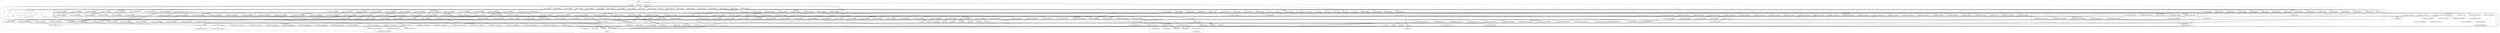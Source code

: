 digraph {
graph [overlap=false]
subgraph cluster_warnings_register {
	label="warnings::register";
	"warnings::register::import";
}
subgraph cluster_vars {
	label="vars";
	"vars::BEGIN@8";
	"vars::import";
	"vars::CORE:match";
	"vars::BEGIN@7";
	"vars::BEGIN@3";
}
subgraph cluster_Test_Stream_Threads {
	label="Test::Stream::Threads";
	"Test::Stream::Threads::BEGIN@23";
	"Test::Stream::Threads::BEGIN@2";
	"Test::Stream::Threads::BEGIN@3";
	"Test::Stream::Threads::BEGIN@6";
	"Test::Stream::Threads::BEGIN@5";
}
subgraph cluster_Test_Stream_Carp {
	label="Test::Stream::Carp";
	"Test::Stream::Carp::BEGIN@2";
	"Test::Stream::Carp::BEGIN@5";
	"Test::Stream::Carp::BEGIN@3";
}
subgraph cluster_warnings {
	label="warnings";
	"warnings::import";
	"warnings::CORE:regcomp";
	"warnings::_mkMask";
	"warnings::CORE:match";
	"warnings::register_categories";
	"warnings::unimport";
}
subgraph cluster_Test_Stream_ArrayBase {
	label="Test::Stream::ArrayBase";
	"Test::Stream::ArrayBase::BEGIN@9";
	"Test::Stream::ArrayBase::BEGIN@2";
	"Test::Stream::ArrayBase::BEGIN@29";
	"Test::Stream::ArrayBase::BEGIN@3";
	"Test::Stream::ArrayBase::BEGIN@7";
	"Test::Stream::ArrayBase::import";
	"Test::Stream::ArrayBase::apply_to";
	"Test::Stream::ArrayBase::new";
	"Test::Stream::ArrayBase::BEGIN@5";
	"Test::Stream::ArrayBase::CORE:subst";
	"Test::Stream::ArrayBase::BEGIN@6";
}
subgraph cluster_Test_Stream_PackageUtil {
	label="Test::Stream::PackageUtil";
	"Test::Stream::PackageUtil::package_sym";
	"Test::Stream::PackageUtil::BEGIN@46";
	"Test::Stream::PackageUtil::BEGIN@47";
	"Test::Stream::PackageUtil::BEGIN@3";
	"Test::Stream::PackageUtil::BEGIN@19";
	"Test::Stream::PackageUtil::package_purge_sym";
	"Test::Stream::PackageUtil::import";
	"Test::Stream::PackageUtil::CORE:match";
	"Test::Stream::PackageUtil::BEGIN@61";
	"Test::Stream::PackageUtil::BEGIN@2";
}
subgraph cluster_Test_Stream_Event_Bail {
	label="Test::Stream::Event::Bail";
	"Test::Stream::Event::Bail::BEGIN@5";
	"Test::Stream::Event::Bail::BEGIN@3";
	"Test::Stream::Event::Bail::BEGIN@2";
}
subgraph cluster_Config {
	label="Config";
	"Config::TIEHASH";
	"Config::FETCH";
	"Config::BEGIN@9";
	"Config::import";
	"Config::BEGIN@47";
	"Config::BEGIN@10";
	"Config::BEGIN@11";
}
subgraph cluster_Test_Stream_Event_Diag {
	label="Test::Stream::Event::Diag";
	"Test::Stream::Event::Diag::BEGIN@5";
	"Test::Stream::Event::Diag::BEGIN@11";
	"Test::Stream::Event::Diag::BEGIN@12";
	"Test::Stream::Event::Diag::BEGIN@3";
	"Test::Stream::Event::Diag::BEGIN@10";
	"Test::Stream::Event::Diag::BEGIN@2";
}
subgraph cluster_Test_Stream_Util {
	label="Test::Stream::Util";
	"Test::Stream::Util::_local_protect";
	"Test::Stream::Util::BEGIN@7";
	"Test::Stream::Util::BEGIN@5";
	"Test::Stream::Util::BEGIN@2";
	"Test::Stream::Util::BEGIN@6";
	"Test::Stream::Util::BEGIN@81";
	"Test::Stream::Util::BEGIN@170";
	"Test::Stream::Util::BEGIN@3";
}
subgraph cluster_strict {
	label="strict";
	"strict::import";
	"strict::CORE:match";
	"strict::CORE:regcomp";
	"strict::bits";
	"strict::unimport";
}
subgraph cluster_Test_Stream_Event_Note {
	label="Test::Stream::Event::Note";
	"Test::Stream::Event::Note::BEGIN@10";
	"Test::Stream::Event::Note::BEGIN@5";
	"Test::Stream::Event::Note::BEGIN@3";
	"Test::Stream::Event::Note::BEGIN@2";
}
subgraph cluster_Test_More_DeepCheck {
	label="Test::More::DeepCheck";
	"Test::More::DeepCheck::BEGIN@3";
	"Test::More::DeepCheck::BEGIN@2";
	"Test::More::DeepCheck::BEGIN@5";
}
subgraph cluster_Test_Stream {
	label="Test::Stream";
	"Test::Stream::BEGIN@659";
	"Test::Stream::before_import";
	"Test::Stream::shared";
	"Test::Stream::BEGIN@11";
	"Test::Stream::BEGIN@8";
	"Test::Stream::_update_state";
	"Test::Stream::_reset";
	"Test::Stream::CORE:print";
	"Test::Stream::_process_event";
	"Test::Stream::BEGIN@12";
	"Test::Stream::BEGIN@13";
	"Test::Stream::failed";
	"Test::Stream::BEGIN@628";
	"Test::Stream::END";
	"Test::Stream::init";
	"Test::Stream::count";
	"Test::Stream::BEGIN@47";
	"Test::Stream::_render_tap";
	"Test::Stream::done_testing";
	"Test::Stream::send";
	"Test::Stream::BEGIN@10";
	"Test::Stream::ended";
	"Test::Stream::BEGIN@2";
	"Test::Stream::BEGIN@3";
	"Test::Stream::BEGIN@9";
	"Test::Stream::BEGIN@15";
	"Test::Stream::plan";
	"Test::Stream::_finalize_event";
}
subgraph cluster_PerlIO {
	label="PerlIO";
	"PerlIO::get_layers";
}
subgraph cluster_Test_More_DeepCheck_Strict {
	label="Test::More::DeepCheck::Strict";
	"Test::More::DeepCheck::Strict::BEGIN@7";
	"Test::More::DeepCheck::Strict::BEGIN@5";
	"Test::More::DeepCheck::Strict::BEGIN@6";
	"Test::More::DeepCheck::Strict::BEGIN@2";
	"Test::More::DeepCheck::Strict::BEGIN@63";
	"Test::More::DeepCheck::Strict::BEGIN@8";
	"Test::More::DeepCheck::Strict::BEGIN@10";
	"Test::More::DeepCheck::Strict::BEGIN@3";
}
subgraph cluster_Test_Stream_Event_Plan {
	label="Test::Stream::Event::Plan";
	"Test::Stream::Event::Plan::BEGIN@3";
	"Test::Stream::Event::Plan::BEGIN@5";
	"Test::Stream::Event::Plan::to_tap";
	"Test::Stream::Event::Plan::BEGIN@10";
	"Test::Stream::Event::Plan::BEGIN@2";
	"Test::Stream::Event::Plan::init";
}
subgraph cluster_Scalar_Util {
	label="Scalar::Util";
	"Scalar::Util::weaken";
	"Scalar::Util::blessed";
	"Scalar::Util::BEGIN@9";
}
subgraph cluster_Test_Stream_ExitMagic_Context {
	label="Test::Stream::ExitMagic::Context";
	"Test::Stream::ExitMagic::Context::init";
	"Test::Stream::ExitMagic::Context::BEGIN@5";
	"Test::Stream::ExitMagic::Context::BEGIN@3";
	"Test::Stream::ExitMagic::Context::BEGIN@2";
	"Test::Stream::ExitMagic::Context::snapshot";
}
subgraph cluster_List_Util {
	label="List::Util";
	"List::Util::BEGIN@9";
	"List::Util::BEGIN@30";
}
subgraph cluster_Test_More_Tools {
	label="Test::More::Tools";
	"Test::More::Tools::BEGIN@3";
	"Test::More::Tools::BEGIN@5";
	"Test::More::Tools::BEGIN@12";
	"Test::More::Tools::BEGIN@11";
	"Test::More::Tools::BEGIN@145";
	"Test::More::Tools::BEGIN@7";
	"Test::More::Tools::BEGIN@2";
}
subgraph cluster_version {
	label="version";
	"version::(bool";
	"version::(cmp";
}
subgraph cluster_Test_Stream_IOSets {
	label="Test::Stream::IOSets";
	"Test::Stream::IOSets::reset_legacy";
	"Test::Stream::IOSets::init_legacy";
	"Test::Stream::IOSets::CORE:open";
	"Test::Stream::IOSets::BEGIN@3";
	"Test::Stream::IOSets::_apply_layers";
	"Test::Stream::IOSets::__ANON__[lib/Test/Stream/IOSets.pm:76]";
	"Test::Stream::IOSets::CORE:select";
	"Test::Stream::IOSets::open_handles";
	"Test::Stream::IOSets::new";
	"Test::Stream::IOSets::BEGIN@2";
	"Test::Stream::IOSets::CORE:binmode";
	"Test::Stream::IOSets::_autoflush";
	"Test::Stream::IOSets::_copy_io_layers";
	"Test::Stream::IOSets::CORE:match";
	"Test::Stream::IOSets::BEGIN@5";
}
subgraph cluster_Test_Stream_Exporter_Meta {
	label="Test::Stream::Exporter::Meta";
	"Test::Stream::Exporter::Meta::BEGIN@100.1";
	"Test::Stream::Exporter::Meta::add";
	"Test::Stream::Exporter::Meta::exports";
	"Test::Stream::Exporter::Meta::BEGIN@3";
	"Test::Stream::Exporter::Meta::BEGIN@2";
	"Test::Stream::Exporter::Meta::BEGIN@5";
	"Test::Stream::Exporter::Meta::default";
	"Test::Stream::Exporter::Meta::add_bulk";
	"Test::Stream::Exporter::Meta::get";
	"Test::Stream::Exporter::Meta::BEGIN@101";
	"Test::Stream::Exporter::Meta::BEGIN@100";
	"Test::Stream::Exporter::Meta::add_default";
	"Test::Stream::Exporter::Meta::add_default_bulk";
	"Test::Stream::Exporter::Meta::BEGIN@89";
	"Test::Stream::Exporter::Meta::new";
	"Test::Stream::Exporter::Meta::BEGIN@101.2";
}
subgraph cluster_XSLoader {
	label="XSLoader";
	"XSLoader::load";
}
subgraph cluster_Test_Stream_Toolset {
	label="Test::Stream::Toolset";
	"Test::Stream::Toolset::__ANON__[lib/Test/Stream/Toolset.pm:58]";
	"Test::Stream::Toolset::BEGIN@13";
	"Test::Stream::Toolset::BEGIN@10";
	"Test::Stream::Toolset::BEGIN@11";
	"Test::Stream::Toolset::BEGIN@6";
	"Test::Stream::Toolset::BEGIN@12";
	"Test::Stream::Toolset::BEGIN@15";
	"Test::Stream::Toolset::BEGIN@3";
	"Test::Stream::Toolset::BEGIN@16";
	"Test::Stream::Toolset::BEGIN@5";
	"Test::Stream::Toolset::BEGIN@7";
	"Test::Stream::Toolset::BEGIN@2";
	"Test::Stream::Toolset::BEGIN@18";
	"Test::Stream::Toolset::BEGIN@14";
}
subgraph cluster_Test_Stream_Event_Ok {
	label="Test::Stream::Event::Ok";
	"Test::Stream::Event::Ok::BEGIN@9";
	"Test::Stream::Event::Ok::CORE:subst";
	"Test::Stream::Event::Ok::BEGIN@3";
	"Test::Stream::Event::Ok::init";
	"Test::Stream::Event::Ok::BEGIN@5";
	"Test::Stream::Event::Ok::BEGIN@2";
	"Test::Stream::Event::Ok::BEGIN@7";
	"Test::Stream::Event::Ok::BEGIN@6";
	"Test::Stream::Event::Ok::to_tap";
	"Test::Stream::Event::Ok::BEGIN@133";
}
subgraph cluster_Test_Stream_Block {
	label="Test::Stream::Block";
	"Test::Stream::Block::BEGIN@3";
	"Test::Stream::Block::BEGIN@6";
	"Test::Stream::Block::BEGIN@2";
	"Test::Stream::Block::BEGIN@8";
	"Test::Stream::Block::BEGIN@176";
	"Test::Stream::Block::BEGIN@5";
}
subgraph cluster_Test_Stream_Meta {
	label="Test::Stream::Meta";
	"Test::Stream::Meta::init_tester";
	"Test::Stream::Meta::is_tester";
	"Test::Stream::Meta::BEGIN@8";
	"Test::Stream::Meta::BEGIN@12";
	"Test::Stream::Meta::BEGIN@14";
	"Test::Stream::Meta::BEGIN@3";
	"Test::Stream::Meta::BEGIN@5";
	"Test::Stream::Meta::BEGIN@2";
	"Test::Stream::Meta::BEGIN@6";
}
subgraph cluster_main {
	label="main";
	"main::BEGIN@2";
	"main::RUNTIME";
	"main::NULL";
	"main::BEGIN@4";
	"main::BEGIN@1";
}
subgraph cluster_UNIVERSAL {
	label="UNIVERSAL";
	"UNIVERSAL::isa";
	"UNIVERSAL::can";
	"UNIVERSAL::VERSION";
}
subgraph cluster_Test_Stream_Context {
	label="Test::Stream::Context";
	"Test::Stream::Context::CORE:subst";
	"Test::Stream::Context::BEGIN@7";
	"Test::Stream::Context::finish";
	"Test::Stream::Context::done_testing";
	"Test::Stream::Context::BEGIN@14";
	"Test::Stream::Context::CORE:match";
	"Test::Stream::Context::BEGIN@433";
	"Test::Stream::Context::BEGIN@18";
	"Test::Stream::Context::_find_context";
	"Test::Stream::Context::BEGIN@2";
	"Test::Stream::Context::BEGIN@10";
	"Test::Stream::Context::BEGIN@407";
	"Test::Stream::Context::_plan";
	"Test::Stream::Context::BEGIN@406";
	"Test::Stream::Context::BEGIN@9";
	"Test::Stream::Context::ok";
	"Test::Stream::Context::BEGIN@385";
	"Test::Stream::Context::BEGIN@5";
	"Test::Stream::Context::_ok";
	"Test::Stream::Context::BEGIN@425";
	"Test::Stream::Context::register_event";
	"Test::Stream::Context::BEGIN@24";
	"Test::Stream::Context::context";
	"Test::Stream::Context::BEGIN@77";
	"Test::Stream::Context::BEGIN@11";
	"Test::Stream::Context::BEGIN@3";
	"Test::Stream::Context::BEGIN@78";
	"Test::Stream::Context::BEGIN@12";
	"Test::Stream::Context::DESTROY";
	"Test::Stream::Context::BEGIN@426";
	"Test::Stream::Context::snapshot";
}
subgraph cluster_Test_Stream_Exporter {
	label="Test::Stream::Exporter";
	"Test::Stream::Exporter::export_meta";
	"Test::Stream::Exporter::BEGIN@72";
	"Test::Stream::Exporter::export";
	"Test::Stream::Exporter::BEGIN@17";
	"Test::Stream::Exporter::default_export";
	"Test::Stream::Exporter::BEGIN@5";
	"Test::Stream::Exporter::import";
	"Test::Stream::Exporter::BEGIN@2";
	"Test::Stream::Exporter::exports";
	"Test::Stream::Exporter::CORE:subst";
	"Test::Stream::Exporter::cleanup";
	"Test::Stream::Exporter::BEGIN@6";
	"Test::Stream::Exporter::BEGIN@3";
	"Test::Stream::Exporter::__ANON__[lib/Test/Stream/Exporter.pm:39]";
	"Test::Stream::Exporter::export_to";
	"Test::Stream::Exporter::default_exports";
}
subgraph cluster_Exporter {
	label="Exporter";
	"Exporter::import";
	"Exporter::CORE:match";
	"Exporter::CORE:subst";
}
subgraph cluster_Test_Stream_ExitMagic {
	label="Test::Stream::ExitMagic";
	"Test::Stream::ExitMagic::init";
	"Test::Stream::ExitMagic::do_magic";
	"Test::Stream::ExitMagic::BEGIN@3";
	"Test::Stream::ExitMagic::BEGIN@7";
	"Test::Stream::ExitMagic::BEGIN@2";
	"Test::Stream::ExitMagic::be_helpful_magic";
}
subgraph cluster_Test_Stream_Event {
	label="Test::Stream::Event";
	"Test::Stream::Event::BEGIN@2";
	"Test::Stream::Event::BEGIN@3";
	"Test::Stream::Event::BEGIN@6";
	"Test::Stream::Event::encoding";
	"Test::Stream::Event::init";
	"Test::Stream::Event::import";
	"Test::Stream::Event::BEGIN@5";
	"Test::Stream::Event::BEGIN@8";
}
subgraph cluster_Test_Stream_Subtest {
	label="Test::Stream::Subtest";
	"Test::Stream::Subtest::BEGIN@12";
	"Test::Stream::Subtest::BEGIN@10";
	"Test::Stream::Subtest::BEGIN@2";
	"Test::Stream::Subtest::BEGIN@36";
	"Test::Stream::Subtest::BEGIN@5";
	"Test::Stream::Subtest::BEGIN@14";
	"Test::Stream::Subtest::BEGIN@9";
	"Test::Stream::Subtest::BEGIN@3";
	"Test::Stream::Subtest::BEGIN@11";
}
subgraph cluster_Test_More {
	label="Test::More";
	"Test::More::BEGIN@16";
	"Test::More::BEGIN@21";
	"Test::More::import_extra";
	"Test::More::BEGIN@19";
	"Test::More::BEGIN@5";
	"Test::More::BEGIN@3";
	"Test::More::BEGIN@121";
	"Test::More::ok";
	"Test::More::BEGIN@23";
	"Test::More::BEGIN@18";
	"Test::More::BEGIN@10";
	"Test::More::import";
	"Test::More::BEGIN@260";
	"Test::More::BEGIN@13";
	"Test::More::BEGIN@12";
	"Test::More::done_testing";
	"Test::More::BEGIN@53";
	"Test::More::BEGIN@225";
	"Test::More::BEGIN@15";
	"Test::More::BEGIN@11";
	"Test::More::BEGIN@4";
}
subgraph cluster_Test_Stream_Event_Finish {
	label="Test::Stream::Event::Finish";
	"Test::Stream::Event::Finish::BEGIN@5";
	"Test::Stream::Event::Finish::BEGIN@2";
	"Test::Stream::Event::Finish::BEGIN@3";
}
subgraph cluster_Test_Stream_ArrayBase_Meta {
	label="Test::Stream::ArrayBase::Meta";
	"Test::Stream::ArrayBase::Meta::add_accessors";
	"Test::Stream::ArrayBase::Meta::get";
	"Test::Stream::ArrayBase::Meta::baseclass";
	"Test::Stream::ArrayBase::Meta::BEGIN@3";
	"Test::Stream::ArrayBase::Meta::__ANON__[lib/Test/Stream/ArrayBase/Meta.pm:78]";
	"Test::Stream::ArrayBase::Meta::BEGIN@2";
	"Test::Stream::ArrayBase::Meta::fields";
	"Test::Stream::ArrayBase::Meta::BEGIN@57";
	"Test::Stream::ArrayBase::Meta::__ANON__[lib/Test/Stream/ArrayBase/Meta.pm:77]";
	"Test::Stream::ArrayBase::Meta::new";
	"Test::Stream::ArrayBase::Meta::BEGIN@5";
	"Test::Stream::ArrayBase::Meta::subclass";
	"Test::Stream::ArrayBase::Meta::_GROW";
	"Test::Stream::ArrayBase::Meta::BEGIN@106";
}
subgraph cluster_Test_Builder {
	label="Test::Builder";
	"Test::Builder::BEGIN@18";
	"Test::Builder::BEGIN@11";
	"Test::Builder::BEGIN@14";
	"Test::Builder::new";
	"Test::Builder::BEGIN@20";
	"Test::Builder::BEGIN@4";
	"Test::Builder::BEGIN@12";
	"Test::Builder::reset";
	"Test::Builder::BEGIN@262";
	"Test::Builder::BEGIN@3";
	"Test::Builder::BEGIN@261";
	"Test::Builder::BEGIN@5";
	"Test::Builder::BEGIN@15";
	"Test::Builder::create";
	"Test::Builder::BEGIN@13";
	"Test::Builder::BEGIN@943";
	"Test::Builder::BEGIN@17";
	"Test::Builder::BEGIN@22";
}
subgraph cluster_Test_Stream_Event_Subtest {
	label="Test::Stream::Event::Subtest";
	"Test::Stream::Event::Subtest::BEGIN@3";
	"Test::Stream::Event::Subtest::BEGIN@6";
	"Test::Stream::Event::Subtest::BEGIN@2";
	"Test::Stream::Event::Subtest::BEGIN@5";
	"Test::Stream::Event::Subtest::BEGIN@7";
	"Test::Stream::Event::Subtest::BEGIN@9";
}
"Test::Stream::Toolset::BEGIN@10" -> "Test::Stream::Event::Bail::BEGIN@3";
"Test::Stream::Toolset::BEGIN@11" -> "Test::Stream::Event::Diag::BEGIN@3";
"Test::Stream::Exporter::BEGIN@6" -> "Test::Stream::Exporter::Meta::BEGIN@5";
"Test::More::BEGIN@19" -> "Test::More::DeepCheck::Strict::BEGIN@7";
"main::NULL" -> "main::BEGIN@2";
"Test::More::BEGIN@12" -> "Test::Stream::Exporter::default_exports";
"main::BEGIN@4" -> "Test::Stream::Exporter::default_exports";
"Test::More::BEGIN@13" -> "Test::Stream::Exporter::default_exports";
"Test::Stream::Context::BEGIN@12" -> "Test::Stream::Exporter::default_exports";
"Test::Stream::Context::BEGIN@9" -> "Test::Stream::Exporter::default_exports";
"Test::More::BEGIN@18" -> "Test::Stream::Exporter::default_exports";
"Test::Stream::Carp::BEGIN@5" -> "Test::Stream::Exporter::default_exports";
"Test::Stream::BEGIN@8" -> "Test::Stream::Exporter::default_exports";
"Test::More::BEGIN@10" -> "Test::Stream::Exporter::default_exports";
"Test::More::BEGIN@13" -> "Test::Stream::Subtest::BEGIN@9";
"Test::Stream::ArrayBase::new" -> "Test::Stream::init";
"Test::Stream::BEGIN@8" -> "Test::Stream::Context::BEGIN@406";
"Test::More::BEGIN@13" -> "Test::Stream::Exporter::cleanup";
"Test::More::BEGIN@12" -> "Test::Stream::Exporter::cleanup";
"main::BEGIN@4" -> "Test::Stream::Exporter::cleanup";
"Test::Stream::Context::BEGIN@12" -> "Test::Stream::Exporter::cleanup";
"Test::Stream::Context::BEGIN@9" -> "Test::Stream::Exporter::cleanup";
"Test::Stream::Context::BEGIN@7" -> "Test::Stream::Exporter::cleanup";
"Test::More::BEGIN@18" -> "Test::Stream::Exporter::cleanup";
"Test::Stream::BEGIN@8" -> "Test::Stream::Exporter::cleanup";
"Test::More::BEGIN@10" -> "Test::Stream::Exporter::cleanup";
"Test::Stream::Context::BEGIN@11" -> "Test::Stream::Exporter::cleanup";
"Test::Stream::BEGIN@8" -> "Test::Stream::Context::BEGIN@24";
"main::NULL" -> "main::BEGIN@1";
"Test::Stream::shared" -> "Test::Stream::ExitMagic::Context::BEGIN@2";
"Test::Stream::Threads::BEGIN@6" -> "Config::import";
"Test::Stream::Toolset::BEGIN@11" -> "Test::Stream::Event::Diag::BEGIN@2";
"Test::Stream::Exporter::Meta::new" -> "Test::Stream::Exporter::Meta::add_default_bulk";
"Test::Stream::Exporter::default_exports" -> "Test::Stream::Exporter::Meta::add_default_bulk";
"Test::Stream::BEGIN@8" -> "Test::Stream::Context::BEGIN@426";
"Test::Stream::Threads::BEGIN@6" -> "version::(bool";
"Config::BEGIN@11" -> "vars::BEGIN@7";
"main::BEGIN@2" -> "warnings::CORE:match";
"Test::Stream::Context::BEGIN@7" -> "Test::Stream::Carp::BEGIN@3";
"Test::Stream::BEGIN@659" -> "warnings::unimport";
"Test::Stream::Context::BEGIN@433" -> "warnings::unimport";
"Test::More::DeepCheck::Strict::BEGIN@63" -> "warnings::unimport";
"Test::More::BEGIN@53" -> "warnings::unimport";
"Test::Stream::Context::BEGIN@407" -> "warnings::unimport";
"Test::More::BEGIN@260" -> "warnings::unimport";
"Test::Builder::BEGIN@943" -> "warnings::unimport";
"Test::Stream::Exporter::Meta::BEGIN@100.1" -> "warnings::unimport";
"Test::More::BEGIN@225" -> "warnings::unimport";
"Test::Stream::BEGIN@628" -> "warnings::unimport";
"Test::Stream::Context::BEGIN@24" -> "warnings::unimport";
"Test::Stream::Exporter::Meta::BEGIN@101.2" -> "warnings::unimport";
"Test::Stream::Util::BEGIN@170" -> "warnings::unimport";
"Test::Stream::Subtest::BEGIN@36" -> "warnings::unimport";
"Test::Stream::Event::Ok::BEGIN@133" -> "warnings::unimport";
"Test::More::BEGIN@121" -> "warnings::unimport";
"Test::Stream::Context::BEGIN@78" -> "warnings::unimport";
"Test::Builder::BEGIN@262" -> "warnings::unimport";
"Test::More::Tools::BEGIN@145" -> "warnings::unimport";
"Test::Stream::Context::BEGIN@426" -> "warnings::unimport";
"Test::Stream::PackageUtil::BEGIN@46" -> "warnings::unimport";
"Test::Stream::BEGIN@8" -> "Test::Stream::Context::BEGIN@18";
"main::BEGIN@4" -> "Test::More::BEGIN@10";
"Test::Stream::Exporter::BEGIN@6" -> "Test::Stream::Exporter::Meta::BEGIN@2";
"Test::Stream::BEGIN@15" -> "Test::Stream::ArrayBase::import";
"Test::Stream::ExitMagic::Context::BEGIN@5" -> "Test::Stream::ArrayBase::import";
"Test::Stream::Block::BEGIN@8" -> "Test::Stream::ArrayBase::import";
"Test::Stream::ExitMagic::BEGIN@7" -> "Test::Stream::ArrayBase::import";
"Test::More::DeepCheck::BEGIN@5" -> "Test::Stream::ArrayBase::import";
"Test::More::DeepCheck::Strict::BEGIN@10" -> "Test::Stream::ArrayBase::import";
"Test::Stream::Context::BEGIN@14" -> "Test::Stream::ArrayBase::import";
"Test::Stream::Event::BEGIN@8" -> "Test::Stream::ArrayBase::import";
"Test::Stream::Meta::BEGIN@8" -> "Test::Stream::ArrayBase::import";
"Test::Stream::Context::BEGIN@5" -> "XSLoader::load";
"Test::Stream::Toolset::BEGIN@15" -> "Test::Stream::Event::Plan::BEGIN@10";
"Test::Stream::_update_state" -> "UNIVERSAL::isa";
"Test::Stream::_finalize_event" -> "UNIVERSAL::isa";
"Test::More::BEGIN@12" -> "Test::Stream::Toolset::BEGIN@6";
"Test::Stream::ArrayBase::BEGIN@5" -> "Test::Stream::ArrayBase::Meta::BEGIN@106";
"Test::Stream::Exporter::export_to" -> "Test::Stream::Exporter::Meta::new";
"Test::Stream::ArrayBase::apply_to" -> "Test::Stream::Exporter::Meta::new";
"Test::Stream::Exporter::import" -> "Test::Stream::Exporter::Meta::new";
"Test::Stream::Exporter::BEGIN@17" -> "Test::Stream::Exporter::Meta::new";
"Test::More::BEGIN@12" -> "Test::Stream::Toolset::BEGIN@16";
"Test::Stream::ExitMagic::do_magic" -> "Test::Stream::ExitMagic::be_helpful_magic";
"Test::Stream::Toolset::BEGIN@13" -> "Test::Stream::Event::Note::BEGIN@2";
"main::BEGIN@1" -> "strict::CORE:match";
"Test::More::BEGIN@21" -> "Test::Builder::new";
"main::RUNTIME" -> "Test::Builder::new";
"Test::More::done_testing" -> "Test::Stream::Context::context";
"Test::More::ok" -> "Test::Stream::Context::context";
"Test::Stream::Toolset::__ANON__[lib/Test/Stream/Toolset.pm:58]" -> "Test::Stream::Context::context";
"Test::More::BEGIN@10" -> "UNIVERSAL::VERSION";
"Test::Builder::BEGIN@11" -> "UNIVERSAL::VERSION";
"Test::Stream::Context::BEGIN@5" -> "List::Util::BEGIN@30";
"Test::More::BEGIN@18" -> "Test::More::Tools::BEGIN@12";
"Test::Stream::Context::BEGIN@12" -> "Test::Stream::Meta::BEGIN@5";
"Test::Stream::PackageUtil::package_sym" -> "Test::Stream::PackageUtil::CORE:match";
"Test::Stream::Toolset::BEGIN@16" -> "Test::Stream::Event::Subtest::BEGIN@7";
"Test::Stream::ArrayBase::Meta::add_accessors" -> "Test::Stream::Exporter::Meta::get";
"Test::Stream::Exporter::export_meta" -> "Test::Stream::Exporter::Meta::get";
"Test::Stream::ArrayBase::Meta::subclass" -> "Test::Stream::Exporter::Meta::get";
"Test::Stream::ArrayBase::apply_to" -> "Test::Stream::ArrayBase::Meta::baseclass";
"Test::Stream::Context::register_event" -> "Test::Stream::Context::CORE:subst";
"Test::Stream::Toolset::BEGIN@12" -> "Test::Stream::Event::Finish::BEGIN@2";
"Test::Stream::Toolset::BEGIN@15" -> "Test::Stream::Event::Plan::BEGIN@2";
"Test::Stream::Exporter::BEGIN@6" -> "Test::Stream::Exporter::Meta::BEGIN@3";
"Test::Stream::Toolset::BEGIN@12" -> "Test::Stream::Event::Finish::BEGIN@3";
"Test::Stream::shared" -> "Test::Stream::ExitMagic::BEGIN@7";
"Test::Stream::Context::context" -> "Test::Stream::Context::_find_context";
"Test::More::BEGIN@19" -> "Test::More::DeepCheck::Strict::BEGIN@10";
"Test::Stream::Context::BEGIN@12" -> "Test::Stream::Meta::BEGIN@6";
"main::BEGIN@4" -> "Test::More::BEGIN@15";
"Test::Stream::Context::BEGIN@10" -> "Test::Stream::Event::BEGIN@6";
"Test::More::BEGIN@12" -> "Test::Stream::Toolset::BEGIN@18";
"Test::Stream::Context::_plan" -> "Test::Stream::ArrayBase::new";
"Test::Stream::ExitMagic::do_magic" -> "Test::Stream::ArrayBase::new";
"Test::Stream::shared" -> "Test::Stream::ArrayBase::new";
"Test::Stream::Context::finish" -> "Test::Stream::ArrayBase::new";
"Test::Stream::Context::_ok" -> "Test::Stream::ArrayBase::new";
"Test::Stream::Carp::BEGIN@5" -> "Test::Stream::Exporter::BEGIN@5";
"main::BEGIN@4" -> "Test::More::BEGIN@23";
"Test::Stream::Context::BEGIN@9" -> "Test::Stream::Threads::BEGIN@2";
"Test::Stream::ArrayBase::new" -> "Test::Stream::Event::Ok::init";
"Test::Stream::Threads::BEGIN@6" -> "Config::BEGIN@9";
"Test::Stream::Subtest::BEGIN@14" -> "Test::Stream::Block::BEGIN@5";
"Test::Stream::Toolset::BEGIN@16" -> "Test::Stream::Event::Subtest::BEGIN@9";
"Test::Stream::Context::context" -> "Test::Stream::shared";
"Test::Builder::reset" -> "Test::Stream::shared";
"Test::Builder::BEGIN@22" -> "Test::Stream::shared";
"Test::More::BEGIN@21" -> "Test::Builder::BEGIN@15";
"Test::Stream::Threads::BEGIN@6" -> "Config::BEGIN@11";
"Test::Stream::BEGIN@8" -> "Test::Stream::Context::BEGIN@433";
"Test::Stream::BEGIN@8" -> "Test::Stream::Context::BEGIN@2";
"Test::Stream::ExitMagic::do_magic" -> "Test::Stream::failed";
"Test::Stream::BEGIN@8" -> "Test::Stream::Context::BEGIN@385";
"Test::Stream::Exporter::BEGIN@6" -> "Test::Stream::Exporter::Meta::BEGIN@100.1";
"Test::More::BEGIN@18" -> "Test::More::Tools::BEGIN@7";
"Test::Stream::Context::finish" -> "Test::Stream::send";
"Test::Stream::Context::_plan" -> "Test::Stream::send";
"Test::Stream::Context::_ok" -> "Test::Stream::send";
"Exporter::import" -> "Exporter::CORE:match";
"Test::Stream::Exporter::cleanup" -> "Test::Stream::PackageUtil::package_purge_sym";
"Test::Stream::shared" -> "Test::Stream::ExitMagic::BEGIN@2";
"Test::Stream::Carp::BEGIN@5" -> "Test::Stream::Exporter::default_export";
"main::BEGIN@4" -> "Test::Stream::Exporter::default_export";
"main::BEGIN@4" -> "Test::More::BEGIN@3";
"Test::More::DeepCheck::Strict::BEGIN@3" -> "warnings::import";
"Test::Stream::Exporter::BEGIN@3" -> "warnings::import";
"Test::Stream::Meta::BEGIN@3" -> "warnings::import";
"Test::Stream::Subtest::BEGIN@3" -> "warnings::import";
"Test::Stream::ExitMagic::BEGIN@3" -> "warnings::import";
"main::BEGIN@2" -> "warnings::import";
"Test::Stream::Event::Finish::BEGIN@3" -> "warnings::import";
"Test::Stream::Exporter::Meta::BEGIN@3" -> "warnings::import";
"Test::More::DeepCheck::BEGIN@3" -> "warnings::import";
"Test::Stream::Event::Diag::BEGIN@3" -> "warnings::import";
"Test::Stream::Event::Bail::BEGIN@3" -> "warnings::import";
"Test::Stream::Event::Ok::BEGIN@3" -> "warnings::import";
"Test::Stream::Event::Note::BEGIN@3" -> "warnings::import";
"Test::Stream::PackageUtil::BEGIN@3" -> "warnings::import";
"Test::Stream::ArrayBase::BEGIN@3" -> "warnings::import";
"Test::Stream::Event::Plan::BEGIN@3" -> "warnings::import";
"Config::BEGIN@10" -> "warnings::import";
"Test::Stream::Util::BEGIN@3" -> "warnings::import";
"Test::Stream::Threads::BEGIN@3" -> "warnings::import";
"Test::Stream::IOSets::BEGIN@3" -> "warnings::import";
"Test::More::Tools::BEGIN@3" -> "warnings::import";
"Test::Stream::ExitMagic::Context::BEGIN@3" -> "warnings::import";
"Test::Stream::Event::Subtest::BEGIN@3" -> "warnings::import";
"Test::Builder::BEGIN@5" -> "warnings::import";
"Test::Stream::ArrayBase::Meta::BEGIN@3" -> "warnings::import";
"Test::Stream::Carp::BEGIN@3" -> "warnings::import";
"Test::Stream::Toolset::BEGIN@3" -> "warnings::import";
"Test::Stream::Event::BEGIN@3" -> "warnings::import";
"Test::Stream::BEGIN@3" -> "warnings::import";
"Test::Stream::Context::BEGIN@3" -> "warnings::import";
"Test::More::BEGIN@5" -> "warnings::import";
"Test::Stream::Block::BEGIN@3" -> "warnings::import";
"Test::More::BEGIN@13" -> "Test::Stream::Subtest::BEGIN@11";
"Test::Stream::Toolset::BEGIN@14" -> "Test::Stream::Event::Ok::BEGIN@2";
"Test::Stream::Context::BEGIN@9" -> "Test::Stream::Threads::BEGIN@5";
"Test::Stream::send" -> "Test::Stream::_process_event";
"Test::Stream::Toolset::BEGIN@13" -> "Test::Stream::Event::Note::BEGIN@10";
"Test::Stream::Subtest::BEGIN@14" -> "Test::Stream::Block::BEGIN@176";
"Test::Stream::IOSets::new" -> "Test::Stream::IOSets::reset_legacy";
"Test::Stream::IOSets::_copy_io_layers" -> "Test::Stream::Util::_local_protect";
"Test::Stream::ArrayBase::apply_to" -> "Test::Stream::ArrayBase::Meta::add_accessors";
"Test::Stream::Exporter::BEGIN@6" -> "Test::Stream::Exporter::Meta::BEGIN@101.2";
"Test::Stream::ArrayBase::apply_to" -> "Test::Stream::ArrayBase::CORE:subst";
"Test::Stream::Context::BEGIN@11" -> "Test::Stream::Util::BEGIN@3";
"Test::Stream::Event::import" -> "Test::Stream::Context::register_event";
"Test::Stream::BEGIN@8" -> "Test::Stream::Context::BEGIN@11";
"Test::Stream::Context::BEGIN@11" -> "Test::Stream::Util::BEGIN@6";
"Test::More::BEGIN@12" -> "Test::Stream::Toolset::BEGIN@14";
"Test::Stream::Context::BEGIN@7" -> "Test::Stream::Carp::BEGIN@2";
"Test::Stream::BEGIN@8" -> "Test::Stream::Context::BEGIN@77";
"Test::Stream::Toolset::BEGIN@16" -> "Test::Stream::Event::Subtest::BEGIN@6";
"Test::Stream::BEGIN@10" -> "Test::Stream::IOSets::init_legacy";
"Test::Stream::Toolset::BEGIN@10" -> "Test::Stream::Event::Bail::BEGIN@5";
"Test::Stream::Toolset::BEGIN@14" -> "Test::Stream::Event::Ok::BEGIN@6";
"Test::Stream::_update_state" -> "Test::Stream::ExitMagic::Context::snapshot";
"Test::Stream::Context::finish" -> "Test::Stream::ExitMagic::Context::snapshot";
"Test::More::BEGIN@18" -> "Test::More::Tools::BEGIN@3";
"Test::More::BEGIN@19" -> "Test::More::DeepCheck::Strict::BEGIN@63";
"Test::Stream::Event::BEGIN@8" -> "Test::Stream::ArrayBase::BEGIN@7";
"Test::More::BEGIN@10" -> "Test::Stream::BEGIN@13";
"Test::Stream::Exporter::export" -> "Test::Stream::Exporter::Meta::add";
"Test::Stream::Exporter::Meta::add_default" -> "Test::Stream::Exporter::Meta::add";
"Test::Stream::ArrayBase::Meta::subclass" -> "Test::Stream::Exporter::Meta::add";
"Test::More::BEGIN@21" -> "Test::Builder::BEGIN@17";
"Test::Stream::BEGIN@10" -> "Test::Stream::IOSets::BEGIN@3";
"Test::Stream::Context::BEGIN@12" -> "Test::Stream::Meta::BEGIN@2";
"Test::Stream::IOSets::_autoflush" -> "Test::Stream::IOSets::CORE:select";
"Test::More::BEGIN@21" -> "Test::Builder::BEGIN@14";
"Test::More::import" -> "Test::Stream::Toolset::__ANON__[lib/Test/Stream/Toolset.pm:58]";
"Test::More::BEGIN@19" -> "Test::More::DeepCheck::Strict::BEGIN@8";
"Test::Stream::Exporter::BEGIN@5" -> "Test::Stream::PackageUtil::BEGIN@19";
"Test::Stream::Event::BEGIN@8" -> "Test::Stream::ArrayBase::BEGIN@2";
"Config::BEGIN@11" -> "vars::BEGIN@8";
"Test::More::BEGIN@18" -> "Test::More::Tools::BEGIN@145";
"Test::More::BEGIN@18" -> "Test::More::Tools::BEGIN@2";
"Test::Stream::_render_tap" -> "Test::Stream::Event::Ok::to_tap";
"Test::Stream::Toolset::BEGIN@12" -> "Test::Stream::Event::Finish::BEGIN@5";
"Test::Stream::ArrayBase::apply_to" -> "Test::More::DeepCheck::BEGIN@3";
"Test::Stream::ArrayBase::import" -> "Test::Stream::ArrayBase::apply_to";
"Test::Stream::Event::import" -> "Test::Stream::ArrayBase::apply_to";
"Test::Stream::Subtest::BEGIN@14" -> "Test::Stream::Block::BEGIN@8";
"Test::More::BEGIN@21" -> "Test::Builder::BEGIN@22";
"main::BEGIN@4" -> "Test::More::BEGIN@4";
"Test::More::BEGIN@18" -> "Test::More::Tools::BEGIN@11";
"Test::More::BEGIN@21" -> "Test::Builder::BEGIN@943";
"Test::More::BEGIN@19" -> "Test::More::DeepCheck::Strict::BEGIN@3";
"Test::More::BEGIN@10" -> "Test::Stream::BEGIN@628";
"warnings::register_categories" -> "warnings::_mkMask";
"Test::Stream::Threads::BEGIN@6" -> "Config::BEGIN@10";
"Test::Stream::BEGIN@10" -> "Test::Stream::IOSets::BEGIN@5";
"Test::Stream::ExitMagic::do_magic" -> "Test::Stream::plan";
"Test::Stream::Exporter::BEGIN@5" -> "Test::Stream::PackageUtil::BEGIN@3";
"Test::Stream::Toolset::BEGIN@13" -> "Test::Stream::Event::Note::BEGIN@3";
"Test::Stream::_update_state" -> "Test::Stream::Context::DESTROY";
"Test::Stream::Toolset::__ANON__[lib/Test/Stream/Toolset.pm:58]" -> "Test::Stream::Context::DESTROY";
"Test::More::ok" -> "Test::Stream::Context::DESTROY";
"Test::More::done_testing" -> "Test::Stream::Context::DESTROY";
"Test::Stream::Util::_local_protect" -> "Test::Stream::IOSets::__ANON__[lib/Test/Stream/IOSets.pm:76]";
"Test::Stream::ExitMagic::do_magic" -> "Test::Stream::Context::finish";
"Test::More::BEGIN@10" -> "Test::Stream::BEGIN@659";
"Test::Stream::Threads::BEGIN@6" -> "Config::TIEHASH";
"Test::Stream::Exporter::__ANON__[lib/Test/Stream/Exporter.pm:39]" -> "Test::Stream::before_import";
"Test::Stream::ArrayBase::BEGIN@5" -> "Test::Stream::ArrayBase::Meta::BEGIN@3";
"Test::Stream::Toolset::BEGIN@16" -> "Test::Stream::Event::Subtest::BEGIN@3";
"Test::Stream::_render_tap" -> "Test::Stream::CORE:print";
"Test::Stream::Meta::BEGIN@12" -> "Test::Stream::PackageUtil::import";
"Test::Stream::Exporter::Meta::BEGIN@5" -> "Test::Stream::PackageUtil::import";
"Test::Stream::Exporter::BEGIN@5" -> "Test::Stream::PackageUtil::import";
"Test::Stream::ArrayBase::BEGIN@7" -> "Exporter::import";
"Test::More::Tools::BEGIN@12" -> "Exporter::import";
"Test::Stream::Context::BEGIN@5" -> "Exporter::import";
"Test::Stream::Event::Diag::BEGIN@11" -> "Exporter::import";
"Test::Stream::Event::Ok::BEGIN@5" -> "Exporter::import";
"Test::Stream::Util::BEGIN@5" -> "Exporter::import";
"Test::Stream::Block::BEGIN@5" -> "Exporter::import";
"Test::Stream::Subtest::BEGIN@10" -> "Exporter::import";
"Test::Stream::Event::Subtest::BEGIN@5" -> "Exporter::import";
"Test::More::BEGIN@16" -> "Exporter::import";
"Test::Builder::BEGIN@18" -> "Exporter::import";
"Test::More::DeepCheck::Strict::BEGIN@5" -> "Exporter::import";
"Test::Stream::Event::BEGIN@5" -> "Exporter::import";
"main::BEGIN@4" -> "Test::More::BEGIN@53";
"Test::Stream::Context::BEGIN@5" -> "List::Util::BEGIN@9";
"vars::BEGIN@7" -> "warnings::register::import";
"Test::More::BEGIN@21" -> "Test::Builder::BEGIN@13";
"Test::More::BEGIN@21" -> "Test::Builder::BEGIN@4";
"Test::Stream::Carp::BEGIN@5" -> "Test::Stream::Exporter::BEGIN@72";
"Test::More::BEGIN@12" -> "Test::Stream::Toolset::BEGIN@7";
"vars::import" -> "vars::CORE:match";
"main::BEGIN@4" -> "Test::More::BEGIN@19";
"Test::Stream::IOSets::_apply_layers" -> "Test::Stream::IOSets::CORE:match";
"Test::More::BEGIN@10" -> "Test::Stream::BEGIN@15";
"Test::More::BEGIN@13" -> "Test::Stream::Subtest::BEGIN@14";
"Test::More::BEGIN@10" -> "Test::Stream::BEGIN@9";
"strict::unimport" -> "strict::bits";
"strict::import" -> "strict::bits";
"Test::Stream::PackageUtil::BEGIN@19" -> "strict::unimport";
"Test::Stream::ArrayBase::BEGIN@29" -> "strict::unimport";
"Test::Stream::PackageUtil::BEGIN@47" -> "strict::unimport";
"List::Util::BEGIN@30" -> "strict::unimport";
"Test::Stream::Exporter::Meta::BEGIN@100" -> "strict::unimport";
"Test::Stream::Context::BEGIN@425" -> "strict::unimport";
"Test::Stream::PackageUtil::BEGIN@61" -> "strict::unimport";
"Test::Stream::Exporter::BEGIN@72" -> "strict::unimport";
"Test::Stream::Context::BEGIN@77" -> "strict::unimport";
"Config::BEGIN@47" -> "strict::unimport";
"Test::Stream::Exporter::Meta::BEGIN@89" -> "strict::unimport";
"Test::Stream::Block::BEGIN@176" -> "strict::unimport";
"Test::Stream::ArrayBase::Meta::BEGIN@106" -> "strict::unimport";
"Test::Stream::Context::BEGIN@385" -> "strict::unimport";
"Test::Stream::Context::BEGIN@406" -> "strict::unimport";
"Test::Stream::Exporter::Meta::BEGIN@101" -> "strict::unimport";
"Test::Stream::ArrayBase::Meta::BEGIN@57" -> "strict::unimport";
"Test::Builder::BEGIN@261" -> "strict::unimport";
"main::BEGIN@4" -> "Test::More::BEGIN@5";
"Test::More::BEGIN@10" -> "Test::Stream::BEGIN@3";
"Test::Stream::Exporter::Meta::add" -> "Test::Stream::PackageUtil::package_sym";
"Test::Stream::Exporter::Meta::add_bulk" -> "Test::Stream::PackageUtil::package_sym";
"Test::Stream::Exporter::Meta::add_default_bulk" -> "Test::Stream::PackageUtil::package_sym";
"Test::Stream::IOSets::__ANON__[lib/Test/Stream/IOSets.pm:76]" -> "PerlIO::get_layers";
"Test::Stream::Event::BEGIN@8" -> "Test::Stream::ArrayBase::BEGIN@9";
"Test::Stream::Toolset::__ANON__[lib/Test/Stream/Toolset.pm:58]" -> "Test::Stream::Meta::init_tester";
"Test::Stream::Util::BEGIN@6" -> "Test::Stream::Exporter::import";
"Test::Stream::Subtest::BEGIN@5" -> "Test::Stream::Exporter::import";
"Test::Stream::Context::BEGIN@18" -> "Test::Stream::Exporter::import";
"Test::Stream::Toolset::BEGIN@18" -> "Test::Stream::Exporter::import";
"Test::Stream::Carp::BEGIN@5" -> "Test::Stream::Exporter::import";
"Test::Stream::Threads::BEGIN@23" -> "Test::Stream::Exporter::import";
"Test::Stream::BEGIN@47" -> "Test::Stream::Exporter::import";
"Test::More::Tools::BEGIN@7" -> "Test::Stream::Exporter::import";
"Test::More::BEGIN@23" -> "Test::Stream::Exporter::import";
"Test::Stream::Meta::BEGIN@14" -> "Test::Stream::Exporter::import";
"Test::Stream::shared" -> "Test::Stream::ExitMagic::BEGIN@3";
"Test::More::BEGIN@13" -> "Test::Stream::Subtest::BEGIN@3";
"Test::Stream::Context::BEGIN@12" -> "Test::Stream::Meta::BEGIN@3";
"Test::Stream::Carp::BEGIN@5" -> "Test::Stream::Exporter::BEGIN@3";
"Test::Stream::Toolset::BEGIN@11" -> "Test::Stream::Event::Diag::BEGIN@11";
"Test::Stream::ArrayBase::apply_to" -> "Test::Stream::ArrayBase::Meta::get";
"Test::Stream::ArrayBase::Meta::subclass" -> "Test::Stream::ArrayBase::Meta::get";
"Test::Stream::Context::BEGIN@11" -> "Test::Stream::Util::BEGIN@81";
"Test::More::import" -> "Test::More::import_extra";
"main::BEGIN@4" -> "Test::More::BEGIN@16";
"Test::Stream::Context::context" -> "Test::Stream::Meta::is_tester";
"Test::Builder::BEGIN@22" -> "Test::Stream::Meta::is_tester";
"Test::Stream::Event::BEGIN@8" -> "Test::Stream::ArrayBase::BEGIN@5";
"Test::Stream::BEGIN@10" -> "Test::Stream::IOSets::BEGIN@2";
"Test::Stream::Exporter::BEGIN@6" -> "Test::Stream::Exporter::Meta::BEGIN@89";
"Config::BEGIN@11" -> "vars::import";
"Test::Stream::Toolset::BEGIN@15" -> "Test::Stream::Event::Plan::BEGIN@3";
"Test::Stream::Event::BEGIN@8" -> "Test::Stream::ArrayBase::BEGIN@3";
"Test::Stream::Exporter::BEGIN@5" -> "Test::Stream::PackageUtil::BEGIN@47";
"main::NULL" -> "main::BEGIN@4";
"Test::Stream::Toolset::BEGIN@16" -> "Test::Stream::Event::Subtest::BEGIN@2";
"Test::Stream::Toolset::BEGIN@11" -> "Test::Stream::Event::Diag::BEGIN@10";
"Test::Stream::Context::BEGIN@11" -> "Test::Stream::Util::BEGIN@2";
"Test::Stream::Event::BEGIN@8" -> "Test::Stream::ArrayBase::BEGIN@29";
"Test::More::BEGIN@12" -> "Test::Stream::Toolset::BEGIN@3";
"Test::Stream::Context::BEGIN@7" -> "Test::Stream::Carp::BEGIN@5";
"Test::Stream::BEGIN@8" -> "Test::Stream::Context::BEGIN@10";
"main::BEGIN@4" -> "Test::More::BEGIN@12";
"Test::Stream::Toolset::BEGIN@5" -> "Test::Stream::Exporter::__ANON__[lib/Test/Stream/Exporter.pm:39]";
"Test::Stream::Event::Subtest::BEGIN@7" -> "Test::Stream::Exporter::__ANON__[lib/Test/Stream/Exporter.pm:39]";
"Test::Stream::Context::BEGIN@7" -> "Test::Stream::Exporter::__ANON__[lib/Test/Stream/Exporter.pm:39]";
"Test::Stream::ArrayBase::BEGIN@6" -> "Test::Stream::Exporter::__ANON__[lib/Test/Stream/Exporter.pm:39]";
"Test::More::BEGIN@18" -> "Test::Stream::Exporter::__ANON__[lib/Test/Stream/Exporter.pm:39]";
"Test::Stream::BEGIN@11" -> "Test::Stream::Exporter::__ANON__[lib/Test/Stream/Exporter.pm:39]";
"Test::Stream::Event::Note::BEGIN@10" -> "Test::Stream::Exporter::__ANON__[lib/Test/Stream/Exporter.pm:39]";
"Test::More::DeepCheck::Strict::BEGIN@7" -> "Test::Stream::Exporter::__ANON__[lib/Test/Stream/Exporter.pm:39]";
"Test::Stream::Event::Diag::BEGIN@12" -> "Test::Stream::Exporter::__ANON__[lib/Test/Stream/Exporter.pm:39]";
"Test::More::BEGIN@13" -> "Test::Stream::Exporter::__ANON__[lib/Test/Stream/Exporter.pm:39]";
"Test::Stream::Subtest::BEGIN@9" -> "Test::Stream::Exporter::__ANON__[lib/Test/Stream/Exporter.pm:39]";
"Test::Stream::Toolset::BEGIN@13" -> "Test::Stream::Exporter::__ANON__[lib/Test/Stream/Exporter.pm:39]";
"Test::Stream::BEGIN@12" -> "Test::Stream::Exporter::__ANON__[lib/Test/Stream/Exporter.pm:39]";
"Test::More::BEGIN@11" -> "Test::Stream::Exporter::__ANON__[lib/Test/Stream/Exporter.pm:39]";
"Test::Stream::Meta::BEGIN@6" -> "Test::Stream::Exporter::__ANON__[lib/Test/Stream/Exporter.pm:39]";
"Test::Stream::Toolset::BEGIN@12" -> "Test::Stream::Exporter::__ANON__[lib/Test/Stream/Exporter.pm:39]";
"Test::More::BEGIN@15" -> "Test::Stream::Exporter::__ANON__[lib/Test/Stream/Exporter.pm:39]";
"Test::More::Tools::BEGIN@11" -> "Test::Stream::Exporter::__ANON__[lib/Test/Stream/Exporter.pm:39]";
"Test::Stream::Event::BEGIN@6" -> "Test::Stream::Exporter::__ANON__[lib/Test/Stream/Exporter.pm:39]";
"Test::Builder::BEGIN@20" -> "Test::Stream::Exporter::__ANON__[lib/Test/Stream/Exporter.pm:39]";
"Test::Stream::Block::BEGIN@6" -> "Test::Stream::Exporter::__ANON__[lib/Test/Stream/Exporter.pm:39]";
"Test::Stream::Subtest::BEGIN@12" -> "Test::Stream::Exporter::__ANON__[lib/Test/Stream/Exporter.pm:39]";
"Test::Stream::IOSets::BEGIN@5" -> "Test::Stream::Exporter::__ANON__[lib/Test/Stream/Exporter.pm:39]";
"Test::Stream::Toolset::BEGIN@14" -> "Test::Stream::Exporter::__ANON__[lib/Test/Stream/Exporter.pm:39]";
"Test::Stream::Context::BEGIN@11" -> "Test::Stream::Exporter::__ANON__[lib/Test/Stream/Exporter.pm:39]";
"Test::Stream::ArrayBase::Meta::BEGIN@5" -> "Test::Stream::Exporter::__ANON__[lib/Test/Stream/Exporter.pm:39]";
"Test::Stream::Event::Subtest::BEGIN@6" -> "Test::Stream::Exporter::__ANON__[lib/Test/Stream/Exporter.pm:39]";
"Test::Stream::Event::Diag::BEGIN@10" -> "Test::Stream::Exporter::__ANON__[lib/Test/Stream/Exporter.pm:39]";
"Test::Builder::BEGIN@12" -> "Test::Stream::Exporter::__ANON__[lib/Test/Stream/Exporter.pm:39]";
"Test::Builder::BEGIN@15" -> "Test::Stream::Exporter::__ANON__[lib/Test/Stream/Exporter.pm:39]";
"Test::Stream::Toolset::BEGIN@15" -> "Test::Stream::Exporter::__ANON__[lib/Test/Stream/Exporter.pm:39]";
"Test::Stream::Event::Ok::BEGIN@6" -> "Test::Stream::Exporter::__ANON__[lib/Test/Stream/Exporter.pm:39]";
"Test::Stream::Event::Ok::BEGIN@7" -> "Test::Stream::Exporter::__ANON__[lib/Test/Stream/Exporter.pm:39]";
"Test::More::BEGIN@10" -> "Test::Stream::Exporter::__ANON__[lib/Test/Stream/Exporter.pm:39]";
"Test::Stream::BEGIN@8" -> "Test::Stream::Exporter::__ANON__[lib/Test/Stream/Exporter.pm:39]";
"Test::Stream::Toolset::BEGIN@10" -> "Test::Stream::Exporter::__ANON__[lib/Test/Stream/Exporter.pm:39]";
"Test::Stream::BEGIN@13" -> "Test::Stream::Exporter::__ANON__[lib/Test/Stream/Exporter.pm:39]";
"Test::More::BEGIN@12" -> "Test::Stream::Exporter::__ANON__[lib/Test/Stream/Exporter.pm:39]";
"Test::Stream::Context::BEGIN@9" -> "Test::Stream::Exporter::__ANON__[lib/Test/Stream/Exporter.pm:39]";
"Test::Stream::Toolset::BEGIN@6" -> "Test::Stream::Exporter::__ANON__[lib/Test/Stream/Exporter.pm:39]";
"Test::Builder::BEGIN@13" -> "Test::Stream::Exporter::__ANON__[lib/Test/Stream/Exporter.pm:39]";
"Test::Stream::Toolset::BEGIN@11" -> "Test::Stream::Exporter::__ANON__[lib/Test/Stream/Exporter.pm:39]";
"Test::Builder::BEGIN@17" -> "Test::Stream::Exporter::__ANON__[lib/Test/Stream/Exporter.pm:39]";
"Test::Stream::Event::Plan::BEGIN@10" -> "Test::Stream::Exporter::__ANON__[lib/Test/Stream/Exporter.pm:39]";
"Test::Stream::Toolset::BEGIN@16" -> "Test::Stream::Exporter::__ANON__[lib/Test/Stream/Exporter.pm:39]";
"Test::More::BEGIN@19" -> "Test::Stream::Exporter::__ANON__[lib/Test/Stream/Exporter.pm:39]";
"Test::More::DeepCheck::Strict::BEGIN@6" -> "Test::Stream::Exporter::__ANON__[lib/Test/Stream/Exporter.pm:39]";
"Test::Builder::BEGIN@14" -> "Test::Stream::Exporter::__ANON__[lib/Test/Stream/Exporter.pm:39]";
"Test::Builder::BEGIN@11" -> "Test::Stream::Exporter::__ANON__[lib/Test/Stream/Exporter.pm:39]";
"Test::Stream::Toolset::BEGIN@7" -> "Test::Stream::Exporter::__ANON__[lib/Test/Stream/Exporter.pm:39]";
"Test::More::DeepCheck::Strict::BEGIN@8" -> "Test::Stream::Exporter::__ANON__[lib/Test/Stream/Exporter.pm:39]";
"Test::Stream::Subtest::BEGIN@14" -> "Test::Stream::Exporter::__ANON__[lib/Test/Stream/Exporter.pm:39]";
"Test::Stream::BEGIN@9" -> "Test::Stream::Exporter::__ANON__[lib/Test/Stream/Exporter.pm:39]";
"Test::Stream::Subtest::BEGIN@11" -> "Test::Stream::Exporter::__ANON__[lib/Test/Stream/Exporter.pm:39]";
"Test::Stream::Context::BEGIN@12" -> "Test::Stream::Exporter::__ANON__[lib/Test/Stream/Exporter.pm:39]";
"Test::More::Tools::BEGIN@5" -> "Test::Stream::Exporter::__ANON__[lib/Test/Stream/Exporter.pm:39]";
"Test::Stream::Util::BEGIN@7" -> "Test::Stream::Exporter::__ANON__[lib/Test/Stream/Exporter.pm:39]";
"Test::More::BEGIN@12" -> "Test::Stream::Toolset::BEGIN@11";
"Test::Stream::Threads::BEGIN@2" -> "strict::import";
"Test::Stream::Util::BEGIN@2" -> "strict::import";
"Test::Stream::Event::Diag::BEGIN@2" -> "strict::import";
"Test::Stream::Event::Subtest::BEGIN@2" -> "strict::import";
"Test::More::DeepCheck::Strict::BEGIN@2" -> "strict::import";
"Test::Stream::ExitMagic::Context::BEGIN@2" -> "strict::import";
"Test::Stream::Carp::BEGIN@2" -> "strict::import";
"Test::Stream::IOSets::BEGIN@2" -> "strict::import";
"Test::Stream::ArrayBase::Meta::BEGIN@2" -> "strict::import";
"Test::Stream::Subtest::BEGIN@2" -> "strict::import";
"main::BEGIN@1" -> "strict::import";
"Test::Stream::Block::BEGIN@2" -> "strict::import";
"Test::Stream::Exporter::BEGIN@2" -> "strict::import";
"Test::More::BEGIN@4" -> "strict::import";
"Test::Stream::Event::Plan::BEGIN@2" -> "strict::import";
"Test::Stream::Toolset::BEGIN@2" -> "strict::import";
"Test::Stream::Event::Finish::BEGIN@2" -> "strict::import";
"Test::More::Tools::BEGIN@2" -> "strict::import";
"Test::Stream::Event::Ok::BEGIN@2" -> "strict::import";
"Test::Stream::Event::BEGIN@2" -> "strict::import";
"vars::BEGIN@8" -> "strict::import";
"Test::Stream::ArrayBase::BEGIN@2" -> "strict::import";
"Test::Stream::BEGIN@2" -> "strict::import";
"Test::Stream::ExitMagic::BEGIN@2" -> "strict::import";
"Test::Stream::Event::Note::BEGIN@2" -> "strict::import";
"Test::Stream::PackageUtil::BEGIN@2" -> "strict::import";
"Scalar::Util::BEGIN@9" -> "strict::import";
"Test::Builder::BEGIN@4" -> "strict::import";
"Test::Stream::Meta::BEGIN@2" -> "strict::import";
"Test::More::DeepCheck::BEGIN@2" -> "strict::import";
"List::Util::BEGIN@9" -> "strict::import";
"Test::Stream::Context::BEGIN@2" -> "strict::import";
"Test::Stream::Exporter::Meta::BEGIN@2" -> "strict::import";
"Config::BEGIN@9" -> "strict::import";
"Test::Stream::Event::Bail::BEGIN@2" -> "strict::import";
"Test::Stream::Context::done_testing" -> "Test::Stream::done_testing";
"Test::More::BEGIN@13" -> "Test::Stream::Subtest::BEGIN@10";
"Test::Stream::Toolset::BEGIN@13" -> "Test::Stream::Event::Note::BEGIN@5";
"Test::Stream::ArrayBase::apply_to" -> "Test::Stream::ArrayBase::Meta::subclass";
"Test::Builder::create" -> "Test::Builder::reset";
"Test::Stream::Exporter::BEGIN@5" -> "Test::Stream::PackageUtil::BEGIN@46";
"Test::Stream::send" -> "Test::Stream::_finalize_event";
"Test::Stream::Exporter::BEGIN@6" -> "Test::Stream::Exporter::Meta::BEGIN@101";
"main::BEGIN@4" -> "Test::More::BEGIN@18";
"Test::Stream::BEGIN@8" -> "Test::Stream::Context::BEGIN@7";
"Test::More::BEGIN@12" -> "Test::Stream::Toolset::BEGIN@5";
"Test::Builder::reset" -> "Test::Stream::_reset";
"Test::More::BEGIN@12" -> "Test::Stream::Toolset::BEGIN@2";
"Test::Stream::Context::BEGIN@12" -> "Test::Stream::Meta::BEGIN@8";
"Test::Stream::send" -> "Test::Stream::_update_state";
"Test::More::BEGIN@12" -> "Test::Stream::Toolset::BEGIN@13";
"main::BEGIN@4" -> "Test::More::BEGIN@13";
"Test::Stream::Exporter::Meta::add" -> "Test::Stream::Exporter::Meta::exports";
"Test::Stream::Exporter::Meta::add_bulk" -> "Test::Stream::Exporter::Meta::exports";
"Test::Stream::Exporter::export_to" -> "Test::Stream::Exporter::Meta::exports";
"Test::Stream::Exporter::Meta::add_default_bulk" -> "Test::Stream::Exporter::Meta::exports";
"Test::Stream::Carp::BEGIN@5" -> "Test::Stream::Exporter::BEGIN@2";
"main::RUNTIME" -> "Test::Stream::END";
"Test::Stream::END" -> "Test::Stream::ExitMagic::do_magic";
"Test::Stream::Subtest::BEGIN@14" -> "Test::Stream::Block::BEGIN@2";
"Test::Stream::Exporter::BEGIN@5" -> "Test::Stream::PackageUtil::BEGIN@61";
"Test::Stream::_render_tap" -> "Test::Stream::Event::encoding";
"Test::More::BEGIN@13" -> "Test::Stream::Subtest::BEGIN@36";
"Test::Stream::ArrayBase::new" -> "Test::Stream::Event::init";
"Test::Stream::Event::Ok::init" -> "Test::Stream::Event::init";
"Test::Stream::Event::Plan::init" -> "Test::Stream::Event::init";
"Test::Stream::IOSets::_apply_layers" -> "Test::Stream::IOSets::CORE:binmode";
"Test::Stream::Context::BEGIN@9" -> "Test::Stream::Threads::BEGIN@6";
"Test::Stream::Toolset::BEGIN@14" -> "Test::Stream::Event::Ok::BEGIN@133";
"Test::Stream::Context::BEGIN@12" -> "Test::Stream::Meta::BEGIN@12";
"Test::Stream::Threads::BEGIN@6" -> "Config::BEGIN@47";
"Config::BEGIN@11" -> "vars::BEGIN@3";
"Test::More::BEGIN@19" -> "Test::More::DeepCheck::Strict::BEGIN@2";
"Test::Stream::ArrayBase::new" -> "Test::Stream::ExitMagic::Context::init";
"Test::Stream::Context::BEGIN@12" -> "Test::Stream::Meta::BEGIN@14";
"Test::Stream::Exporter::BEGIN@6" -> "Test::Stream::Exporter::Meta::BEGIN@100";
"Test::More::BEGIN@12" -> "Test::Stream::Toolset::BEGIN@15";
"Test::Stream::ArrayBase::new" -> "Test::Stream::ExitMagic::init";
"Test::Builder::BEGIN@22" -> "Test::Stream::ArrayBase::Meta::__ANON__[lib/Test/Stream/ArrayBase/Meta.pm:78]";
"Test::Stream::Exporter::exports" -> "Test::Stream::Exporter::Meta::add_bulk";
"Test::Stream::Exporter::Meta::new" -> "Test::Stream::Exporter::Meta::add_bulk";
"Test::More::BEGIN@10" -> "Test::Stream::BEGIN@8";
"Test::Stream::done_testing" -> "Test::Stream::Context::_plan";
"Test::Stream::ArrayBase::apply_to" -> "Test::More::DeepCheck::BEGIN@2";
"Test::More::ok" -> "Test::Stream::Context::ok";
"Test::Stream::ArrayBase::BEGIN@5" -> "Test::Stream::ArrayBase::Meta::_GROW";
"Test::Stream::Context::BEGIN@11" -> "Test::Stream::Util::BEGIN@5";
"Test::Stream::_process_event" -> "Test::Stream::_render_tap";
"Test::More::BEGIN@10" -> "Test::Stream::BEGIN@47";
"Test::Stream::Exporter::default_exports" -> "Test::Stream::Exporter::export_meta";
"Test::Stream::Exporter::export" -> "Test::Stream::Exporter::export_meta";
"Test::Stream::Exporter::default_export" -> "Test::Stream::Exporter::export_meta";
"Test::Stream::Exporter::exports" -> "Test::Stream::Exporter::export_meta";
"Test::More::BEGIN@21" -> "Test::Builder::BEGIN@11";
"Test::Stream::Context::BEGIN@10" -> "Test::Stream::Event::BEGIN@8";
"Test::More::BEGIN@21" -> "Test::Builder::BEGIN@262";
"Test::Stream::BEGIN@8" -> "Test::Stream::Context::BEGIN@3";
"Test::Stream::Context::BEGIN@11" -> "Test::Stream::Util::BEGIN@7";
"Test::Stream::BEGIN@8" -> "Test::Stream::Context::BEGIN@12";
"Test::Stream::BEGIN@8" -> "Test::Stream::Context::BEGIN@14";
"Test::Builder::new" -> "Test::Builder::create";
"Test::Stream::IOSets::init_legacy" -> "Test::Stream::IOSets::open_handles";
"Test::More::BEGIN@21" -> "Test::Builder::BEGIN@261";
"Test::Stream::Exporter::export_to" -> "Test::Stream::Exporter::Meta::default";
"Test::Stream::Toolset::BEGIN@11" -> "Test::Stream::Event::Diag::BEGIN@12";
"Test::More::BEGIN@10" -> "Test::Stream::BEGIN@11";
"Test::Stream::ArrayBase::BEGIN@5" -> "Test::Stream::ArrayBase::Meta::BEGIN@57";
"Test::Stream::Context::BEGIN@10" -> "Test::Stream::Event::BEGIN@5";
"Test::Stream::IOSets::init_legacy" -> "Test::Stream::IOSets::_copy_io_layers";
"Exporter::import" -> "Exporter::CORE:subst";
"Test::Stream::ArrayBase::new" -> "Test::Stream::Event::Plan::init";
"main::RUNTIME" -> "Test::More::done_testing";
"Test::Stream::Exporter::__ANON__[lib/Test/Stream/Exporter.pm:39]" -> "Test::Stream::Exporter::export_to";
"Test::More::import" -> "Test::Stream::Exporter::export_to";
"Test::Stream::ArrayBase::apply_to" -> "Test::Stream::Exporter::export_to";
"Test::Stream::Exporter::import" -> "Test::Stream::Exporter::export_to";
"Test::Stream::Event::import" -> "Test::Stream::Exporter::export_to";
"Test::Stream::_render_tap" -> "Test::Stream::Event::Plan::to_tap";
"Test::Stream::Exporter::export_to" -> "Test::Stream::Exporter::CORE:subst";
"Test::Stream::Toolset::BEGIN@14" -> "Test::Stream::Event::Ok::BEGIN@5";
"Test::Stream::Subtest::BEGIN@14" -> "Test::Stream::Block::BEGIN@6";
"Test::Stream::IOSets::__ANON__[lib/Test/Stream/IOSets.pm:76]" -> "Test::Stream::IOSets::_apply_layers";
"Test::More::BEGIN@10" -> "Test::Stream::BEGIN@10";
"main::BEGIN@4" -> "Test::More::BEGIN@121";
"Test::Stream::Threads::BEGIN@5" -> "Config::FETCH";
"Test::Stream::Exporter::default_export" -> "Test::Stream::Exporter::Meta::add_default";
"Test::Stream::Toolset::BEGIN@14" -> "Test::Stream::Event::Ok::BEGIN@3";
"Test::Stream::Context::context" -> "Test::Stream::Context::CORE:match";
"Test::More::done_testing" -> "Test::Stream::Context::done_testing";
"Test::Stream::init" -> "Test::Stream::IOSets::new";
"Test::More::BEGIN@21" -> "Test::Builder::BEGIN@5";
"Test::More::BEGIN@19" -> "Test::More::DeepCheck::Strict::BEGIN@5";
"Test::Stream::BEGIN@8" -> "Test::Stream::Context::BEGIN@407";
"Test::More::BEGIN@12" -> "Test::Stream::Toolset::BEGIN@10";
"Test::Stream::ArrayBase::apply_to" -> "Test::More::DeepCheck::BEGIN@5";
"main::BEGIN@4" -> "Test::More::BEGIN@260";
"Test::Stream::Context::BEGIN@9" -> "Test::Stream::Threads::BEGIN@3";
"Test::Stream::ArrayBase::Meta::subclass" -> "UNIVERSAL::can";
"Test::Stream::ArrayBase::new" -> "UNIVERSAL::can";
"Test::Stream::Exporter::__ANON__[lib/Test/Stream/Exporter.pm:39]" -> "UNIVERSAL::can";
"Test::Stream::Context::register_event" -> "UNIVERSAL::can";
"Test::More::import" -> "UNIVERSAL::can";
"Test::Stream::_render_tap" -> "UNIVERSAL::can";
"Test::Stream::Context::BEGIN@5" -> "Scalar::Util::BEGIN@9";
"Test::Stream::Exporter::BEGIN@5" -> "Test::Stream::PackageUtil::BEGIN@2";
"Test::Stream::Toolset::BEGIN@16" -> "Test::Stream::Event::Subtest::BEGIN@5";
"warnings::register::import" -> "warnings::register_categories";
"Test::Stream::IOSets::open_handles" -> "Test::Stream::IOSets::_autoflush";
"Test::Stream::IOSets::init_legacy" -> "Test::Stream::IOSets::_autoflush";
"Test::More::BEGIN@13" -> "Test::Stream::Subtest::BEGIN@5";
"Test::Stream::Toolset::BEGIN@11" -> "Test::Stream::Event::Diag::BEGIN@5";
"Test::Stream::shared" -> "Test::Stream::ExitMagic::Context::BEGIN@5";
"main::RUNTIME" -> "Test::More::ok";
"Test::Stream::Event::Ok::to_tap" -> "Test::Stream::Event::Ok::CORE:subst";
"Test::Stream::ExitMagic::do_magic" -> "Test::Stream::ended";
"Test::More::BEGIN@10" -> "Test::Stream::BEGIN@2";
"Test::Stream::Context::BEGIN@10" -> "Test::Stream::Event::BEGIN@2";
"main::BEGIN@1" -> "strict::CORE:regcomp";
"Test::Stream::Event::BEGIN@8" -> "Test::Stream::ArrayBase::BEGIN@6";
"Test::Stream::Context::BEGIN@9" -> "Test::Stream::Threads::BEGIN@23";
"main::BEGIN@2" -> "warnings::CORE:regcomp";
"Test::Stream::Context::context" -> "Scalar::Util::weaken";
"Test::Stream::Toolset::BEGIN@14" -> "Test::Stream::Event::Ok::BEGIN@9";
"Test::More::BEGIN@10" -> "Test::Stream::BEGIN@12";
"Test::Stream::Carp::BEGIN@5" -> "Test::Stream::Exporter::BEGIN@6";
"Test::Stream::ExitMagic::do_magic" -> "Test::Stream::count";
"Test::Stream::BEGIN@8" -> "Test::Stream::Context::BEGIN@5";
"Test::More::BEGIN@12" -> "Test::Stream::Toolset::BEGIN@12";
"main::BEGIN@4" -> "Test::More::BEGIN@11";
"Test::Stream::BEGIN@8" -> "Test::Stream::Exporter::exports";
"Test::More::BEGIN@10" -> "Test::Stream::Exporter::exports";
"Test::Stream::Context::BEGIN@11" -> "Test::Stream::Exporter::exports";
"Test::Stream::Carp::BEGIN@5" -> "Test::Stream::Exporter::exports";
"main::BEGIN@4" -> "Test::More::BEGIN@225";
"Test::More::BEGIN@13" -> "Test::Stream::Subtest::BEGIN@12";
"Test::Stream::Context::BEGIN@7" -> "Test::Stream::Exporter::export";
"Test::More::BEGIN@12" -> "Test::Stream::Exporter::export";
"Test::More::BEGIN@13" -> "Test::Stream::Subtest::BEGIN@2";
"Test::Stream::BEGIN@8" -> "Test::Stream::Context::BEGIN@425";
"Test::More::BEGIN@21" -> "Test::Builder::BEGIN@20";
"Test::Stream::ArrayBase::BEGIN@5" -> "Test::Stream::ArrayBase::Meta::BEGIN@2";
"Test::More::BEGIN@21" -> "Test::Builder::BEGIN@18";
"Test::Stream::END" -> "Test::Stream::ArrayBase::Meta::__ANON__[lib/Test/Stream/ArrayBase/Meta.pm:77]";
"Test::Stream::Context::_ok" -> "Test::Stream::ArrayBase::Meta::__ANON__[lib/Test/Stream/ArrayBase/Meta.pm:77]";
"Test::Stream::Context::_plan" -> "Test::Stream::ArrayBase::Meta::__ANON__[lib/Test/Stream/ArrayBase/Meta.pm:77]";
"Test::Stream::_update_state" -> "Test::Stream::ArrayBase::Meta::__ANON__[lib/Test/Stream/ArrayBase/Meta.pm:77]";
"Test::Stream::_reset" -> "Test::Stream::ArrayBase::Meta::__ANON__[lib/Test/Stream/ArrayBase/Meta.pm:77]";
"Test::Stream::Event::Ok::to_tap" -> "Test::Stream::ArrayBase::Meta::__ANON__[lib/Test/Stream/ArrayBase/Meta.pm:77]";
"Test::Stream::Context::finish" -> "Test::Stream::ArrayBase::Meta::__ANON__[lib/Test/Stream/ArrayBase/Meta.pm:77]";
"Test::Stream::Context::done_testing" -> "Test::Stream::ArrayBase::Meta::__ANON__[lib/Test/Stream/ArrayBase/Meta.pm:77]";
"Test::Stream::_finalize_event" -> "Test::Stream::ArrayBase::Meta::__ANON__[lib/Test/Stream/ArrayBase/Meta.pm:77]";
"Test::Stream::Event::Ok::init" -> "Test::Stream::ArrayBase::Meta::__ANON__[lib/Test/Stream/ArrayBase/Meta.pm:77]";
"Test::Builder::reset" -> "Test::Stream::ArrayBase::Meta::__ANON__[lib/Test/Stream/ArrayBase/Meta.pm:77]";
"Test::Stream::Context::context" -> "Test::Stream::ArrayBase::Meta::__ANON__[lib/Test/Stream/ArrayBase/Meta.pm:77]";
"Test::Stream::Event::encoding" -> "Test::Stream::ArrayBase::Meta::__ANON__[lib/Test/Stream/ArrayBase/Meta.pm:77]";
"Test::Stream::ExitMagic::be_helpful_magic" -> "Test::Stream::ArrayBase::Meta::__ANON__[lib/Test/Stream/ArrayBase/Meta.pm:77]";
"Test::Stream::_render_tap" -> "Test::Stream::ArrayBase::Meta::__ANON__[lib/Test/Stream/ArrayBase/Meta.pm:77]";
"Test::Stream::ExitMagic::do_magic" -> "Test::Stream::ArrayBase::Meta::__ANON__[lib/Test/Stream/ArrayBase/Meta.pm:77]";
"Test::Stream::ArrayBase::BEGIN@5" -> "Test::Stream::ArrayBase::Meta::BEGIN@5";
"Test::Stream::BEGIN@8" -> "Test::Stream::Context::BEGIN@78";
"Test::Stream::Context::_ok" -> "Test::Stream::Context::snapshot";
"Test::Stream::done_testing" -> "Test::Stream::Context::snapshot";
"Test::Stream::Context::_plan" -> "Test::Stream::Context::snapshot";
"Test::More::BEGIN@21" -> "Test::Builder::BEGIN@12";
"Test::Stream::Toolset::BEGIN@10" -> "Test::Stream::Event::Bail::BEGIN@2";
"Test::Stream::Toolset::BEGIN@14" -> "Test::Stream::Event::Ok::BEGIN@7";
"Test::Stream::Toolset::BEGIN@15" -> "Test::Stream::Event::Plan::BEGIN@5";
"Test::Stream::Context::snapshot" -> "Scalar::Util::blessed";
"Test::Stream::ArrayBase::Meta::subclass" -> "Test::Stream::ArrayBase::Meta::fields";
"Test::Stream::shared" -> "Test::Stream::ExitMagic::Context::BEGIN@3";
"Test::Stream::Threads::BEGIN@6" -> "version::(cmp";
"main::BEGIN@4" -> "Test::More::import";
"Test::Stream::Context::ok" -> "Test::Stream::Context::_ok";
"Test::Stream::BEGIN@8" -> "Test::Stream::Context::BEGIN@9";
"Test::Stream::IOSets::open_handles" -> "Test::Stream::IOSets::CORE:open";
"main::BEGIN@4" -> "Test::More::BEGIN@21";
"Test::Stream::Context::BEGIN@11" -> "Test::Stream::Util::BEGIN@170";
"Test::Stream::Event::Note::BEGIN@5" -> "Test::Stream::Event::import";
"Test::Stream::Event::Plan::BEGIN@5" -> "Test::Stream::Event::import";
"Test::Stream::Event::Diag::BEGIN@5" -> "Test::Stream::Event::import";
"Test::Stream::Event::Ok::BEGIN@9" -> "Test::Stream::Event::import";
"Test::Stream::Event::Subtest::BEGIN@9" -> "Test::Stream::Event::import";
"Test::Stream::Event::Bail::BEGIN@5" -> "Test::Stream::Event::import";
"Test::Stream::Event::Finish::BEGIN@5" -> "Test::Stream::Event::import";
"Test::Stream::Subtest::BEGIN@14" -> "Test::Stream::Block::BEGIN@3";
"Test::More::BEGIN@19" -> "Test::More::DeepCheck::Strict::BEGIN@6";
"Test::Stream::ArrayBase::apply_to" -> "Test::Stream::ArrayBase::Meta::new";
"Test::More::BEGIN@21" -> "Test::Builder::BEGIN@3";
"Test::More::BEGIN@18" -> "Test::More::Tools::BEGIN@5";
"Test::Stream::Carp::BEGIN@5" -> "Test::Stream::Exporter::BEGIN@17";
"Test::Stream::Context::BEGIN@10" -> "Test::Stream::Event::BEGIN@3";
}
